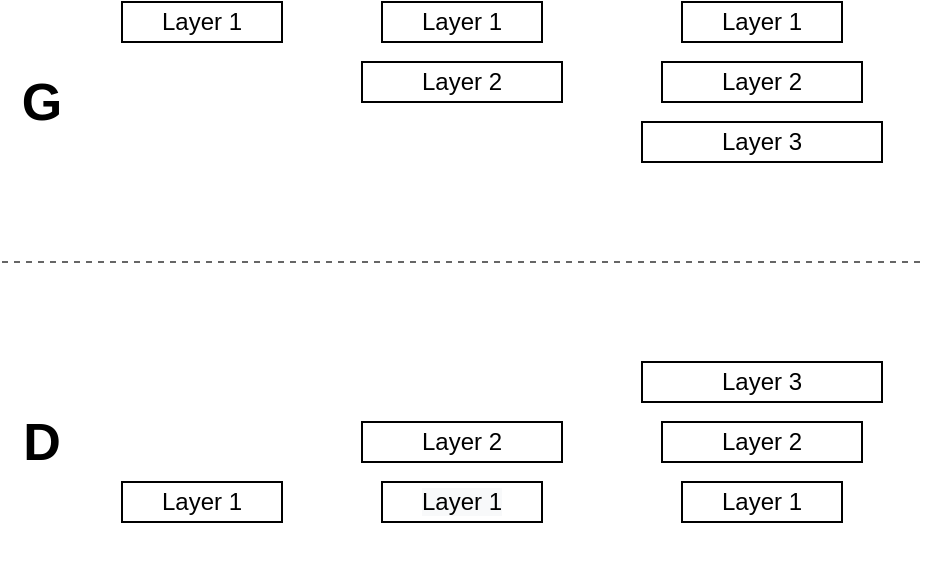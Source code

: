 <mxfile version="13.0.8" type="onedrive"><diagram id="NSP5nFsI2uRNaJTRxPM7" name="Page-1"><mxGraphModel dx="972" dy="588" grid="1" gridSize="10" guides="1" tooltips="1" connect="1" arrows="1" fold="1" page="1" pageScale="1" pageWidth="850" pageHeight="1100" math="0" shadow="0"><root><mxCell id="0"/><mxCell id="1" parent="0"/><mxCell id="x14REFgCKSFESwfdRDAu-1" value="Layer 1" style="rounded=0;whiteSpace=wrap;html=1;" vertex="1" parent="1"><mxGeometry x="200" y="80" width="80" height="20" as="geometry"/></mxCell><mxCell id="x14REFgCKSFESwfdRDAu-2" value="&lt;span&gt;Layer 1&lt;/span&gt;" style="rounded=0;whiteSpace=wrap;html=1;" vertex="1" parent="1"><mxGeometry x="200" y="320" width="80" height="20" as="geometry"/></mxCell><mxCell id="x14REFgCKSFESwfdRDAu-3" value="&lt;span&gt;Layer 1&lt;/span&gt;" style="rounded=0;whiteSpace=wrap;html=1;" vertex="1" parent="1"><mxGeometry x="330" y="80" width="80" height="20" as="geometry"/></mxCell><mxCell id="x14REFgCKSFESwfdRDAu-4" value="&#10;&#10;&lt;!--StartFragment--&gt;&lt;span style=&quot;color: rgb(0, 0, 0); font-family: Helvetica; font-size: 12px; font-style: normal; font-variant-ligatures: normal; font-variant-caps: normal; font-weight: 400; letter-spacing: normal; orphans: 2; text-align: center; text-indent: 0px; text-transform: none; widows: 2; word-spacing: 0px; -webkit-text-stroke-width: 0px; background-color: rgb(248, 249, 250); text-decoration-style: initial; text-decoration-color: initial; float: none; display: inline !important;&quot;&gt;Layer 1&lt;/span&gt;&lt;!--EndFragment--&gt;&#10;&#10;" style="rounded=0;whiteSpace=wrap;html=1;" vertex="1" parent="1"><mxGeometry x="330" y="320" width="80" height="20" as="geometry"/></mxCell><mxCell id="x14REFgCKSFESwfdRDAu-8" value="&lt;span&gt;Layer 2&lt;/span&gt;" style="rounded=0;whiteSpace=wrap;html=1;" vertex="1" parent="1"><mxGeometry x="320" y="110" width="100" height="20" as="geometry"/></mxCell><mxCell id="x14REFgCKSFESwfdRDAu-9" value="Layer 2" style="rounded=0;whiteSpace=wrap;html=1;" vertex="1" parent="1"><mxGeometry x="320" y="290" width="100" height="20" as="geometry"/></mxCell><mxCell id="x14REFgCKSFESwfdRDAu-14" value="&lt;span&gt;Layer 1&lt;/span&gt;" style="rounded=0;whiteSpace=wrap;html=1;" vertex="1" parent="1"><mxGeometry x="480" y="80" width="80" height="20" as="geometry"/></mxCell><mxCell id="x14REFgCKSFESwfdRDAu-15" value="&lt;span&gt;Layer 1&lt;/span&gt;" style="rounded=0;whiteSpace=wrap;html=1;" vertex="1" parent="1"><mxGeometry x="480" y="320" width="80" height="20" as="geometry"/></mxCell><mxCell id="x14REFgCKSFESwfdRDAu-16" value="&lt;span&gt;Layer 2&lt;/span&gt;" style="rounded=0;whiteSpace=wrap;html=1;" vertex="1" parent="1"><mxGeometry x="470" y="110" width="100" height="20" as="geometry"/></mxCell><mxCell id="x14REFgCKSFESwfdRDAu-17" value="&lt;span&gt;Layer 2&lt;/span&gt;" style="rounded=0;whiteSpace=wrap;html=1;" vertex="1" parent="1"><mxGeometry x="470" y="290" width="100" height="20" as="geometry"/></mxCell><mxCell id="x14REFgCKSFESwfdRDAu-18" value="&lt;span&gt;Layer 3&lt;/span&gt;" style="rounded=0;whiteSpace=wrap;html=1;" vertex="1" parent="1"><mxGeometry x="460" y="140" width="120" height="20" as="geometry"/></mxCell><mxCell id="x14REFgCKSFESwfdRDAu-19" value="&lt;span&gt;Layer 3&lt;/span&gt;" style="rounded=0;whiteSpace=wrap;html=1;" vertex="1" parent="1"><mxGeometry x="460" y="260" width="120" height="20" as="geometry"/></mxCell><mxCell id="x14REFgCKSFESwfdRDAu-20" value="" style="endArrow=none;dashed=1;html=1;fillColor=#f5f5f5;strokeColor=#666666;" edge="1" parent="1"><mxGeometry width="50" height="50" relative="1" as="geometry"><mxPoint x="140" y="210" as="sourcePoint"/><mxPoint x="600" y="210" as="targetPoint"/></mxGeometry></mxCell><mxCell id="x14REFgCKSFESwfdRDAu-23" value="&lt;b&gt;&lt;font style=&quot;font-size: 26px&quot;&gt;G&lt;/font&gt;&lt;/b&gt;" style="text;html=1;strokeColor=none;fillColor=none;align=center;verticalAlign=middle;whiteSpace=wrap;rounded=0;" vertex="1" parent="1"><mxGeometry x="140" y="120" width="40" height="20" as="geometry"/></mxCell><mxCell id="x14REFgCKSFESwfdRDAu-24" value="&lt;b&gt;&lt;font style=&quot;font-size: 26px&quot;&gt;D&lt;/font&gt;&lt;/b&gt;" style="text;html=1;strokeColor=none;fillColor=none;align=center;verticalAlign=middle;whiteSpace=wrap;rounded=0;" vertex="1" parent="1"><mxGeometry x="140" y="290" width="40" height="20" as="geometry"/></mxCell></root></mxGraphModel></diagram></mxfile>